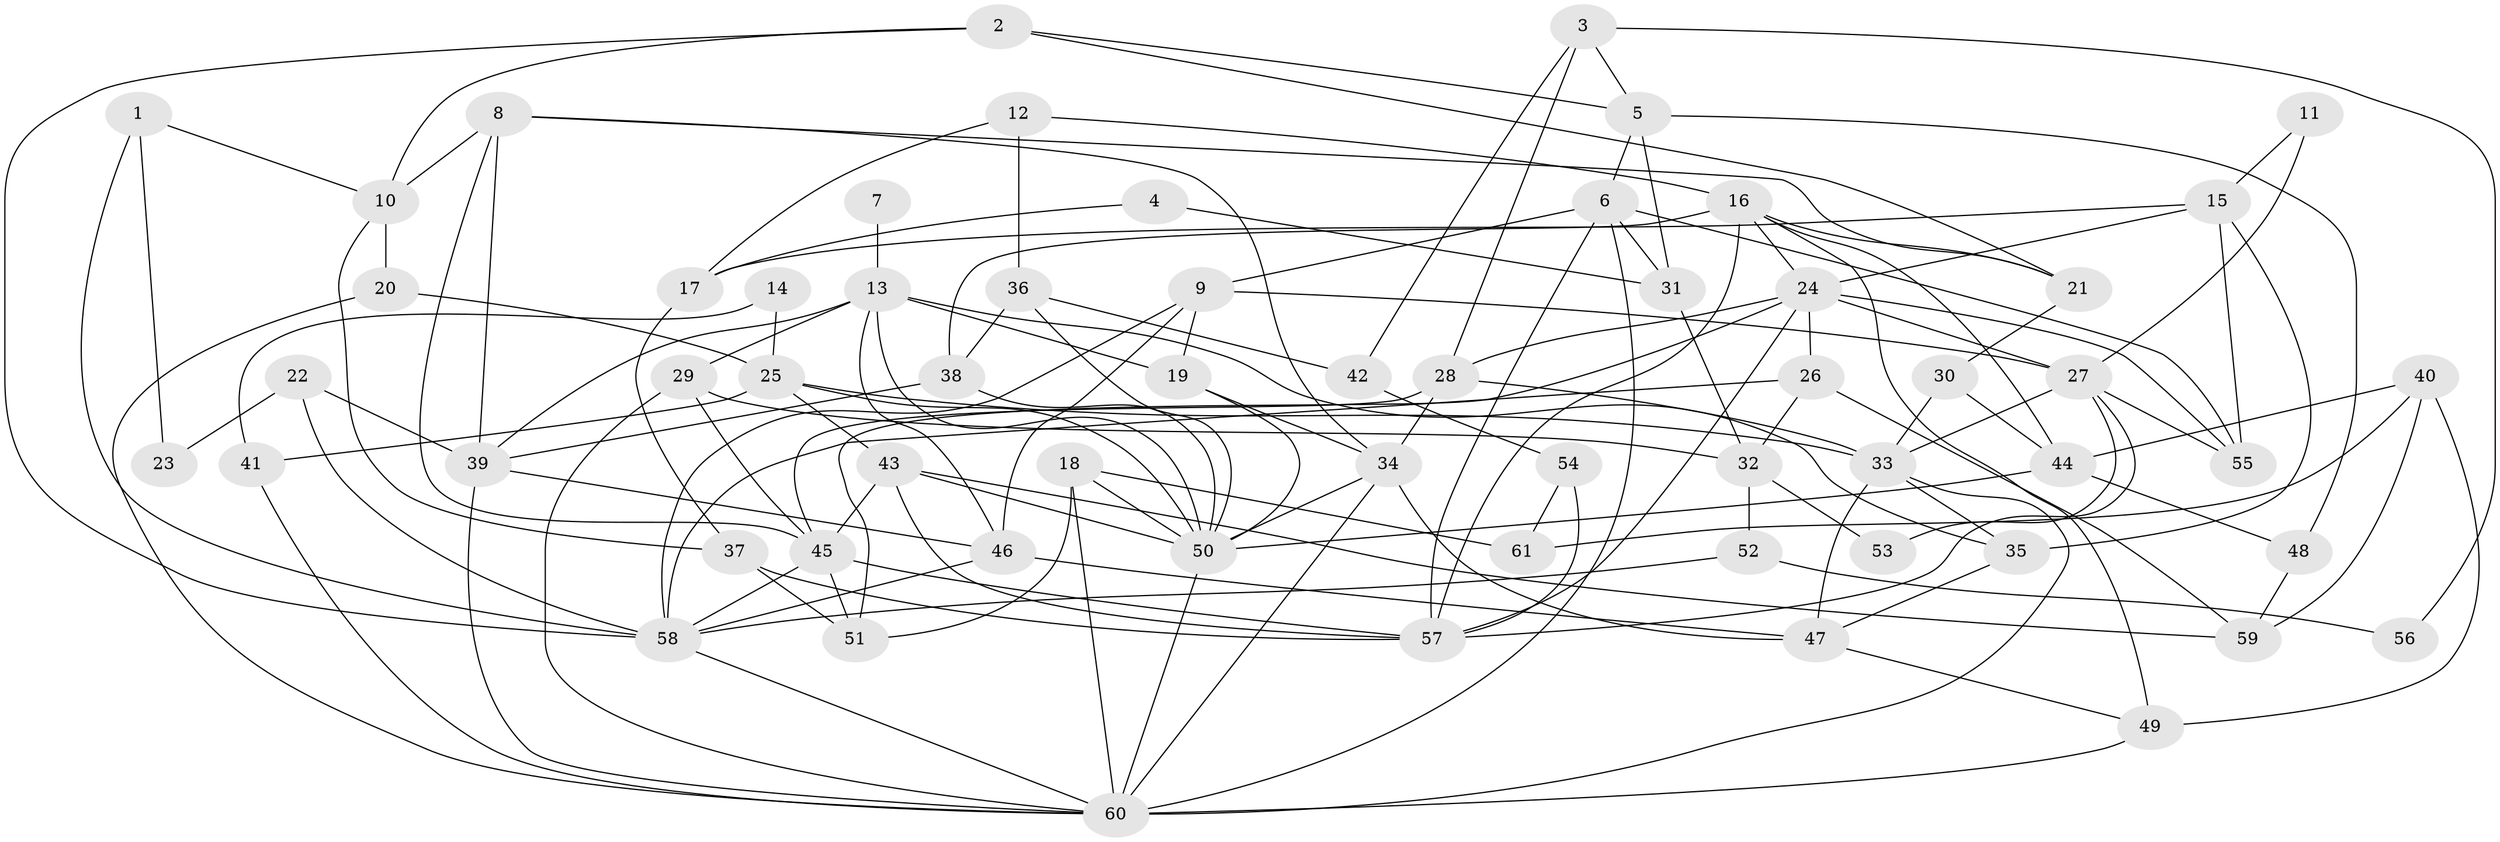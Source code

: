 // original degree distribution, {3: 0.26436781609195403, 4: 0.22988505747126436, 5: 0.25287356321839083, 2: 0.13793103448275862, 6: 0.08045977011494253, 7: 0.011494252873563218, 8: 0.022988505747126436}
// Generated by graph-tools (version 1.1) at 2025/37/03/04/25 23:37:02]
// undirected, 61 vertices, 139 edges
graph export_dot {
  node [color=gray90,style=filled];
  1;
  2;
  3;
  4;
  5;
  6;
  7;
  8;
  9;
  10;
  11;
  12;
  13;
  14;
  15;
  16;
  17;
  18;
  19;
  20;
  21;
  22;
  23;
  24;
  25;
  26;
  27;
  28;
  29;
  30;
  31;
  32;
  33;
  34;
  35;
  36;
  37;
  38;
  39;
  40;
  41;
  42;
  43;
  44;
  45;
  46;
  47;
  48;
  49;
  50;
  51;
  52;
  53;
  54;
  55;
  56;
  57;
  58;
  59;
  60;
  61;
  1 -- 10 [weight=1.0];
  1 -- 23 [weight=1.0];
  1 -- 58 [weight=1.0];
  2 -- 5 [weight=1.0];
  2 -- 10 [weight=1.0];
  2 -- 21 [weight=1.0];
  2 -- 58 [weight=1.0];
  3 -- 5 [weight=1.0];
  3 -- 28 [weight=1.0];
  3 -- 42 [weight=1.0];
  3 -- 56 [weight=1.0];
  4 -- 17 [weight=1.0];
  4 -- 31 [weight=1.0];
  5 -- 6 [weight=1.0];
  5 -- 31 [weight=1.0];
  5 -- 48 [weight=2.0];
  6 -- 9 [weight=1.0];
  6 -- 31 [weight=2.0];
  6 -- 55 [weight=1.0];
  6 -- 57 [weight=1.0];
  6 -- 60 [weight=1.0];
  7 -- 13 [weight=2.0];
  8 -- 10 [weight=1.0];
  8 -- 21 [weight=1.0];
  8 -- 34 [weight=1.0];
  8 -- 39 [weight=1.0];
  8 -- 45 [weight=1.0];
  9 -- 19 [weight=1.0];
  9 -- 27 [weight=2.0];
  9 -- 46 [weight=1.0];
  9 -- 58 [weight=1.0];
  10 -- 20 [weight=1.0];
  10 -- 37 [weight=1.0];
  11 -- 15 [weight=1.0];
  11 -- 27 [weight=1.0];
  12 -- 16 [weight=1.0];
  12 -- 17 [weight=1.0];
  12 -- 36 [weight=1.0];
  13 -- 19 [weight=1.0];
  13 -- 29 [weight=1.0];
  13 -- 35 [weight=1.0];
  13 -- 39 [weight=1.0];
  13 -- 46 [weight=1.0];
  13 -- 50 [weight=1.0];
  14 -- 25 [weight=1.0];
  14 -- 41 [weight=1.0];
  15 -- 17 [weight=1.0];
  15 -- 24 [weight=1.0];
  15 -- 35 [weight=1.0];
  15 -- 55 [weight=1.0];
  16 -- 21 [weight=1.0];
  16 -- 24 [weight=1.0];
  16 -- 38 [weight=1.0];
  16 -- 44 [weight=1.0];
  16 -- 49 [weight=1.0];
  16 -- 57 [weight=1.0];
  17 -- 37 [weight=1.0];
  18 -- 50 [weight=1.0];
  18 -- 51 [weight=1.0];
  18 -- 60 [weight=1.0];
  18 -- 61 [weight=1.0];
  19 -- 34 [weight=1.0];
  19 -- 50 [weight=1.0];
  20 -- 25 [weight=1.0];
  20 -- 60 [weight=1.0];
  21 -- 30 [weight=1.0];
  22 -- 23 [weight=1.0];
  22 -- 39 [weight=1.0];
  22 -- 58 [weight=1.0];
  24 -- 26 [weight=1.0];
  24 -- 27 [weight=1.0];
  24 -- 28 [weight=1.0];
  24 -- 51 [weight=1.0];
  24 -- 55 [weight=1.0];
  24 -- 57 [weight=1.0];
  25 -- 33 [weight=2.0];
  25 -- 41 [weight=1.0];
  25 -- 43 [weight=1.0];
  25 -- 50 [weight=1.0];
  26 -- 32 [weight=1.0];
  26 -- 58 [weight=1.0];
  26 -- 59 [weight=1.0];
  27 -- 33 [weight=1.0];
  27 -- 53 [weight=1.0];
  27 -- 55 [weight=1.0];
  27 -- 57 [weight=1.0];
  28 -- 33 [weight=1.0];
  28 -- 34 [weight=1.0];
  28 -- 45 [weight=1.0];
  29 -- 32 [weight=1.0];
  29 -- 45 [weight=1.0];
  29 -- 60 [weight=1.0];
  30 -- 33 [weight=1.0];
  30 -- 44 [weight=1.0];
  31 -- 32 [weight=1.0];
  32 -- 52 [weight=1.0];
  32 -- 53 [weight=1.0];
  33 -- 35 [weight=1.0];
  33 -- 47 [weight=1.0];
  33 -- 60 [weight=1.0];
  34 -- 47 [weight=1.0];
  34 -- 50 [weight=1.0];
  34 -- 60 [weight=1.0];
  35 -- 47 [weight=1.0];
  36 -- 38 [weight=1.0];
  36 -- 42 [weight=1.0];
  36 -- 50 [weight=1.0];
  37 -- 51 [weight=1.0];
  37 -- 57 [weight=1.0];
  38 -- 39 [weight=1.0];
  38 -- 50 [weight=2.0];
  39 -- 46 [weight=1.0];
  39 -- 60 [weight=1.0];
  40 -- 44 [weight=1.0];
  40 -- 49 [weight=1.0];
  40 -- 59 [weight=1.0];
  40 -- 61 [weight=1.0];
  41 -- 60 [weight=1.0];
  42 -- 54 [weight=2.0];
  43 -- 45 [weight=1.0];
  43 -- 50 [weight=1.0];
  43 -- 57 [weight=1.0];
  43 -- 59 [weight=1.0];
  44 -- 48 [weight=1.0];
  44 -- 50 [weight=1.0];
  45 -- 51 [weight=1.0];
  45 -- 57 [weight=1.0];
  45 -- 58 [weight=1.0];
  46 -- 47 [weight=1.0];
  46 -- 58 [weight=1.0];
  47 -- 49 [weight=1.0];
  48 -- 59 [weight=1.0];
  49 -- 60 [weight=1.0];
  50 -- 60 [weight=1.0];
  52 -- 56 [weight=1.0];
  52 -- 58 [weight=1.0];
  54 -- 57 [weight=1.0];
  54 -- 61 [weight=1.0];
  58 -- 60 [weight=1.0];
}
